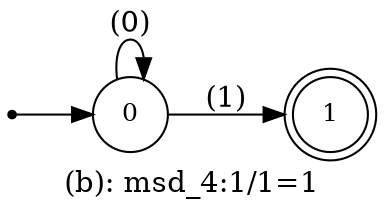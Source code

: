 digraph G {
label = "(b): msd_4:1/1=1";
rankdir = LR;
node [shape = circle, label="0", fontsize=12]0;
node [shape = doublecircle, label="1", fontsize=12]1;
node [shape = point ]; qi
qi ->0;
0 -> 0[ label = "(0)"];
0 -> 1[ label = "(1)"];
}
